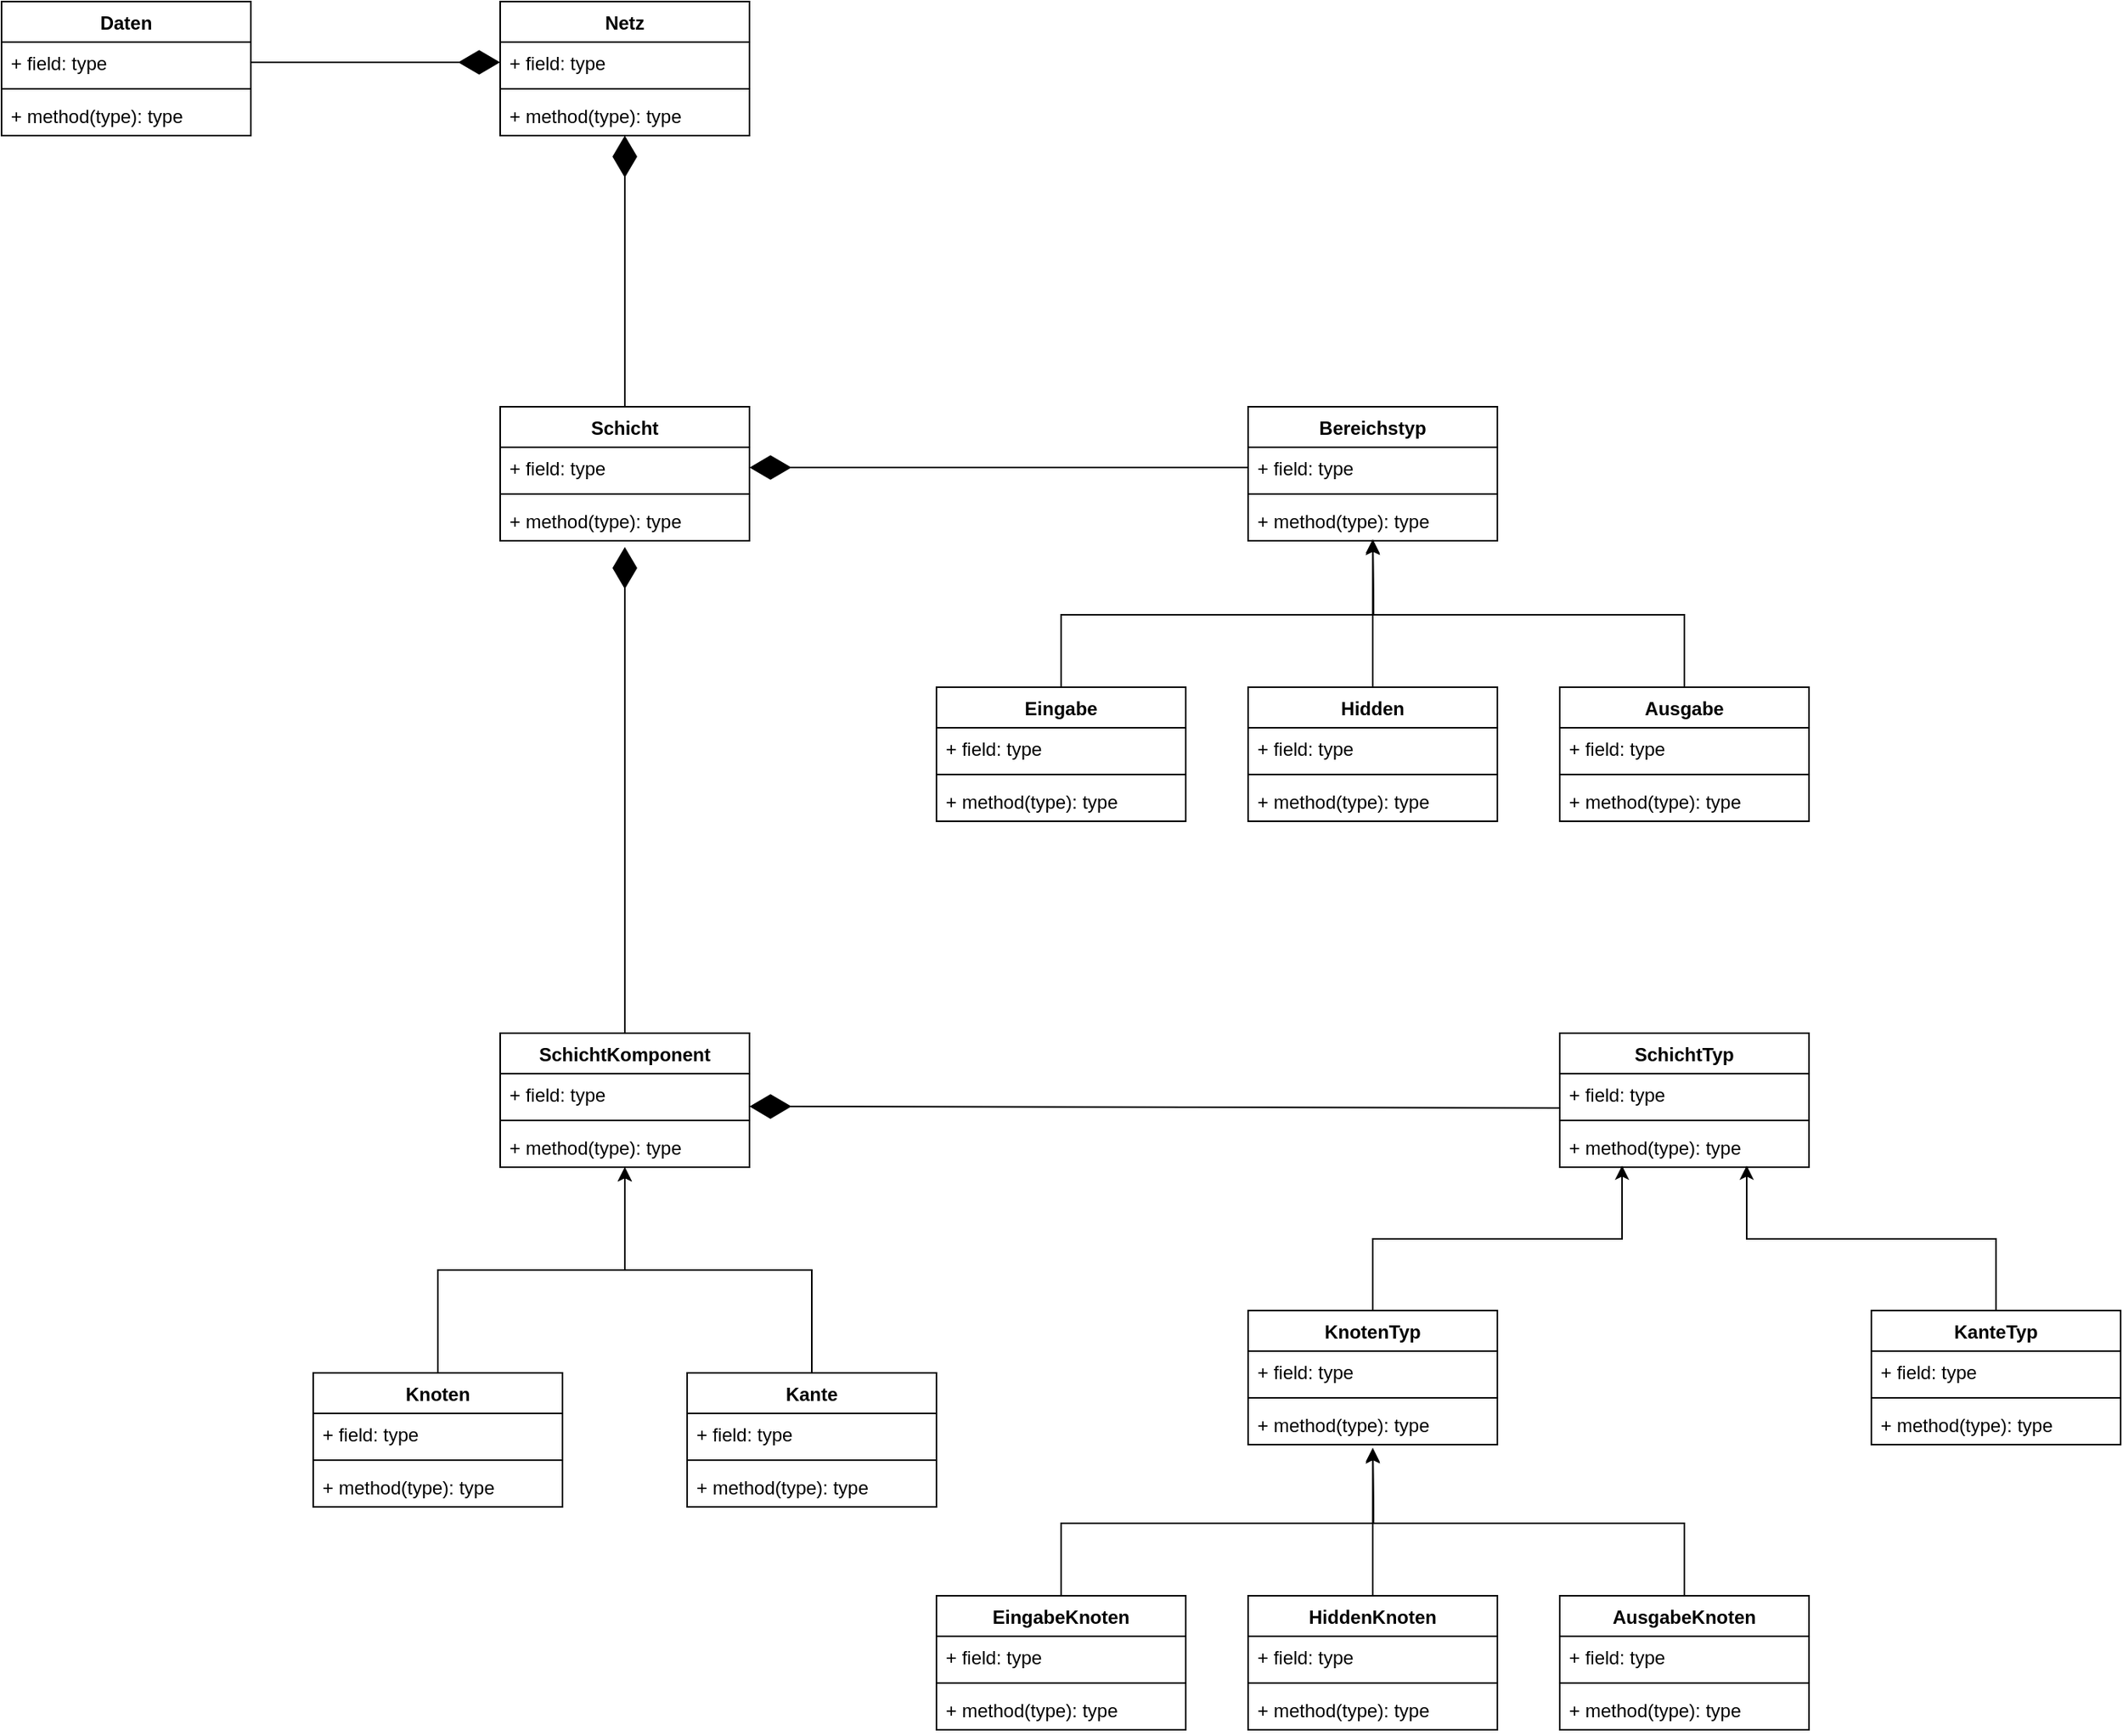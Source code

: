 <mxfile version="20.7.2" type="device"><diagram id="yg5tvU0-YH-fb5f8yUP2" name="Seite-1"><mxGraphModel dx="2321" dy="2056" grid="1" gridSize="10" guides="1" tooltips="1" connect="1" arrows="1" fold="1" page="1" pageScale="1" pageWidth="827" pageHeight="1169" math="0" shadow="0"><root><mxCell id="0"/><mxCell id="1" parent="0"/><mxCell id="HFAqdU0XJk6h-9sOX1NP-1" value="Bereichstyp" style="swimlane;fontStyle=1;align=center;verticalAlign=top;childLayout=stackLayout;horizontal=1;startSize=26;horizontalStack=0;resizeParent=1;resizeParentMax=0;resizeLast=0;collapsible=1;marginBottom=0;" vertex="1" parent="1"><mxGeometry x="560" y="140" width="160" height="86" as="geometry"/></mxCell><mxCell id="HFAqdU0XJk6h-9sOX1NP-2" value="+ field: type" style="text;strokeColor=none;fillColor=none;align=left;verticalAlign=top;spacingLeft=4;spacingRight=4;overflow=hidden;rotatable=0;points=[[0,0.5],[1,0.5]];portConstraint=eastwest;" vertex="1" parent="HFAqdU0XJk6h-9sOX1NP-1"><mxGeometry y="26" width="160" height="26" as="geometry"/></mxCell><mxCell id="HFAqdU0XJk6h-9sOX1NP-3" value="" style="line;strokeWidth=1;fillColor=none;align=left;verticalAlign=middle;spacingTop=-1;spacingLeft=3;spacingRight=3;rotatable=0;labelPosition=right;points=[];portConstraint=eastwest;strokeColor=inherit;" vertex="1" parent="HFAqdU0XJk6h-9sOX1NP-1"><mxGeometry y="52" width="160" height="8" as="geometry"/></mxCell><mxCell id="HFAqdU0XJk6h-9sOX1NP-4" value="+ method(type): type" style="text;strokeColor=none;fillColor=none;align=left;verticalAlign=top;spacingLeft=4;spacingRight=4;overflow=hidden;rotatable=0;points=[[0,0.5],[1,0.5]];portConstraint=eastwest;" vertex="1" parent="HFAqdU0XJk6h-9sOX1NP-1"><mxGeometry y="60" width="160" height="26" as="geometry"/></mxCell><mxCell id="HFAqdU0XJk6h-9sOX1NP-9" value="Schicht" style="swimlane;fontStyle=1;align=center;verticalAlign=top;childLayout=stackLayout;horizontal=1;startSize=26;horizontalStack=0;resizeParent=1;resizeParentMax=0;resizeLast=0;collapsible=1;marginBottom=0;" vertex="1" parent="1"><mxGeometry x="80" y="140" width="160" height="86" as="geometry"/></mxCell><mxCell id="HFAqdU0XJk6h-9sOX1NP-10" value="+ field: type" style="text;strokeColor=none;fillColor=none;align=left;verticalAlign=top;spacingLeft=4;spacingRight=4;overflow=hidden;rotatable=0;points=[[0,0.5],[1,0.5]];portConstraint=eastwest;" vertex="1" parent="HFAqdU0XJk6h-9sOX1NP-9"><mxGeometry y="26" width="160" height="26" as="geometry"/></mxCell><mxCell id="HFAqdU0XJk6h-9sOX1NP-11" value="" style="line;strokeWidth=1;fillColor=none;align=left;verticalAlign=middle;spacingTop=-1;spacingLeft=3;spacingRight=3;rotatable=0;labelPosition=right;points=[];portConstraint=eastwest;strokeColor=inherit;" vertex="1" parent="HFAqdU0XJk6h-9sOX1NP-9"><mxGeometry y="52" width="160" height="8" as="geometry"/></mxCell><mxCell id="HFAqdU0XJk6h-9sOX1NP-12" value="+ method(type): type" style="text;strokeColor=none;fillColor=none;align=left;verticalAlign=top;spacingLeft=4;spacingRight=4;overflow=hidden;rotatable=0;points=[[0,0.5],[1,0.5]];portConstraint=eastwest;" vertex="1" parent="HFAqdU0XJk6h-9sOX1NP-9"><mxGeometry y="60" width="160" height="26" as="geometry"/></mxCell><mxCell id="HFAqdU0XJk6h-9sOX1NP-31" style="edgeStyle=orthogonalEdgeStyle;rounded=0;orthogonalLoop=1;jettySize=auto;html=1;exitX=0.5;exitY=0;exitDx=0;exitDy=0;entryX=0.5;entryY=1;entryDx=0;entryDy=0;entryPerimeter=0;" edge="1" parent="1" source="HFAqdU0XJk6h-9sOX1NP-13"><mxGeometry relative="1" as="geometry"><mxPoint x="640" y="226" as="targetPoint"/></mxGeometry></mxCell><mxCell id="HFAqdU0XJk6h-9sOX1NP-13" value="Eingabe" style="swimlane;fontStyle=1;align=center;verticalAlign=top;childLayout=stackLayout;horizontal=1;startSize=26;horizontalStack=0;resizeParent=1;resizeParentMax=0;resizeLast=0;collapsible=1;marginBottom=0;" vertex="1" parent="1"><mxGeometry x="360" y="320" width="160" height="86" as="geometry"/></mxCell><mxCell id="HFAqdU0XJk6h-9sOX1NP-14" value="+ field: type" style="text;strokeColor=none;fillColor=none;align=left;verticalAlign=top;spacingLeft=4;spacingRight=4;overflow=hidden;rotatable=0;points=[[0,0.5],[1,0.5]];portConstraint=eastwest;" vertex="1" parent="HFAqdU0XJk6h-9sOX1NP-13"><mxGeometry y="26" width="160" height="26" as="geometry"/></mxCell><mxCell id="HFAqdU0XJk6h-9sOX1NP-15" value="" style="line;strokeWidth=1;fillColor=none;align=left;verticalAlign=middle;spacingTop=-1;spacingLeft=3;spacingRight=3;rotatable=0;labelPosition=right;points=[];portConstraint=eastwest;strokeColor=inherit;" vertex="1" parent="HFAqdU0XJk6h-9sOX1NP-13"><mxGeometry y="52" width="160" height="8" as="geometry"/></mxCell><mxCell id="HFAqdU0XJk6h-9sOX1NP-16" value="+ method(type): type" style="text;strokeColor=none;fillColor=none;align=left;verticalAlign=top;spacingLeft=4;spacingRight=4;overflow=hidden;rotatable=0;points=[[0,0.5],[1,0.5]];portConstraint=eastwest;" vertex="1" parent="HFAqdU0XJk6h-9sOX1NP-13"><mxGeometry y="60" width="160" height="26" as="geometry"/></mxCell><mxCell id="HFAqdU0XJk6h-9sOX1NP-33" style="edgeStyle=orthogonalEdgeStyle;rounded=0;orthogonalLoop=1;jettySize=auto;html=1;exitX=0.5;exitY=0;exitDx=0;exitDy=0;entryX=0.5;entryY=0.962;entryDx=0;entryDy=0;entryPerimeter=0;" edge="1" parent="1" source="HFAqdU0XJk6h-9sOX1NP-17"><mxGeometry relative="1" as="geometry"><mxPoint x="640" y="225.012" as="targetPoint"/></mxGeometry></mxCell><mxCell id="HFAqdU0XJk6h-9sOX1NP-17" value="Hidden" style="swimlane;fontStyle=1;align=center;verticalAlign=top;childLayout=stackLayout;horizontal=1;startSize=26;horizontalStack=0;resizeParent=1;resizeParentMax=0;resizeLast=0;collapsible=1;marginBottom=0;" vertex="1" parent="1"><mxGeometry x="560" y="320" width="160" height="86" as="geometry"/></mxCell><mxCell id="HFAqdU0XJk6h-9sOX1NP-18" value="+ field: type" style="text;strokeColor=none;fillColor=none;align=left;verticalAlign=top;spacingLeft=4;spacingRight=4;overflow=hidden;rotatable=0;points=[[0,0.5],[1,0.5]];portConstraint=eastwest;" vertex="1" parent="HFAqdU0XJk6h-9sOX1NP-17"><mxGeometry y="26" width="160" height="26" as="geometry"/></mxCell><mxCell id="HFAqdU0XJk6h-9sOX1NP-19" value="" style="line;strokeWidth=1;fillColor=none;align=left;verticalAlign=middle;spacingTop=-1;spacingLeft=3;spacingRight=3;rotatable=0;labelPosition=right;points=[];portConstraint=eastwest;strokeColor=inherit;" vertex="1" parent="HFAqdU0XJk6h-9sOX1NP-17"><mxGeometry y="52" width="160" height="8" as="geometry"/></mxCell><mxCell id="HFAqdU0XJk6h-9sOX1NP-20" value="+ method(type): type" style="text;strokeColor=none;fillColor=none;align=left;verticalAlign=top;spacingLeft=4;spacingRight=4;overflow=hidden;rotatable=0;points=[[0,0.5],[1,0.5]];portConstraint=eastwest;" vertex="1" parent="HFAqdU0XJk6h-9sOX1NP-17"><mxGeometry y="60" width="160" height="26" as="geometry"/></mxCell><mxCell id="HFAqdU0XJk6h-9sOX1NP-34" style="edgeStyle=orthogonalEdgeStyle;rounded=0;orthogonalLoop=1;jettySize=auto;html=1;exitX=0.5;exitY=0;exitDx=0;exitDy=0;entryX=0.5;entryY=1;entryDx=0;entryDy=0;entryPerimeter=0;" edge="1" parent="1" source="HFAqdU0XJk6h-9sOX1NP-21"><mxGeometry relative="1" as="geometry"><mxPoint x="640" y="226" as="targetPoint"/></mxGeometry></mxCell><mxCell id="HFAqdU0XJk6h-9sOX1NP-21" value="Ausgabe" style="swimlane;fontStyle=1;align=center;verticalAlign=top;childLayout=stackLayout;horizontal=1;startSize=26;horizontalStack=0;resizeParent=1;resizeParentMax=0;resizeLast=0;collapsible=1;marginBottom=0;" vertex="1" parent="1"><mxGeometry x="760" y="320" width="160" height="86" as="geometry"/></mxCell><mxCell id="HFAqdU0XJk6h-9sOX1NP-22" value="+ field: type" style="text;strokeColor=none;fillColor=none;align=left;verticalAlign=top;spacingLeft=4;spacingRight=4;overflow=hidden;rotatable=0;points=[[0,0.5],[1,0.5]];portConstraint=eastwest;" vertex="1" parent="HFAqdU0XJk6h-9sOX1NP-21"><mxGeometry y="26" width="160" height="26" as="geometry"/></mxCell><mxCell id="HFAqdU0XJk6h-9sOX1NP-23" value="" style="line;strokeWidth=1;fillColor=none;align=left;verticalAlign=middle;spacingTop=-1;spacingLeft=3;spacingRight=3;rotatable=0;labelPosition=right;points=[];portConstraint=eastwest;strokeColor=inherit;" vertex="1" parent="HFAqdU0XJk6h-9sOX1NP-21"><mxGeometry y="52" width="160" height="8" as="geometry"/></mxCell><mxCell id="HFAqdU0XJk6h-9sOX1NP-24" value="+ method(type): type" style="text;strokeColor=none;fillColor=none;align=left;verticalAlign=top;spacingLeft=4;spacingRight=4;overflow=hidden;rotatable=0;points=[[0,0.5],[1,0.5]];portConstraint=eastwest;" vertex="1" parent="HFAqdU0XJk6h-9sOX1NP-21"><mxGeometry y="60" width="160" height="26" as="geometry"/></mxCell><mxCell id="HFAqdU0XJk6h-9sOX1NP-29" value="" style="endArrow=diamondThin;endFill=1;endSize=24;html=1;rounded=0;entryX=1;entryY=0.5;entryDx=0;entryDy=0;exitX=0;exitY=0.5;exitDx=0;exitDy=0;" edge="1" parent="1" source="HFAqdU0XJk6h-9sOX1NP-2"><mxGeometry width="160" relative="1" as="geometry"><mxPoint x="370" y="370" as="sourcePoint"/><mxPoint x="240" y="179" as="targetPoint"/></mxGeometry></mxCell><mxCell id="HFAqdU0XJk6h-9sOX1NP-36" value="SchichtKomponent" style="swimlane;fontStyle=1;align=center;verticalAlign=top;childLayout=stackLayout;horizontal=1;startSize=26;horizontalStack=0;resizeParent=1;resizeParentMax=0;resizeLast=0;collapsible=1;marginBottom=0;" vertex="1" parent="1"><mxGeometry x="80" y="542" width="160" height="86" as="geometry"/></mxCell><mxCell id="HFAqdU0XJk6h-9sOX1NP-37" value="+ field: type" style="text;strokeColor=none;fillColor=none;align=left;verticalAlign=top;spacingLeft=4;spacingRight=4;overflow=hidden;rotatable=0;points=[[0,0.5],[1,0.5]];portConstraint=eastwest;" vertex="1" parent="HFAqdU0XJk6h-9sOX1NP-36"><mxGeometry y="26" width="160" height="26" as="geometry"/></mxCell><mxCell id="HFAqdU0XJk6h-9sOX1NP-38" value="" style="line;strokeWidth=1;fillColor=none;align=left;verticalAlign=middle;spacingTop=-1;spacingLeft=3;spacingRight=3;rotatable=0;labelPosition=right;points=[];portConstraint=eastwest;strokeColor=inherit;" vertex="1" parent="HFAqdU0XJk6h-9sOX1NP-36"><mxGeometry y="52" width="160" height="8" as="geometry"/></mxCell><mxCell id="HFAqdU0XJk6h-9sOX1NP-39" value="+ method(type): type" style="text;strokeColor=none;fillColor=none;align=left;verticalAlign=top;spacingLeft=4;spacingRight=4;overflow=hidden;rotatable=0;points=[[0,0.5],[1,0.5]];portConstraint=eastwest;" vertex="1" parent="HFAqdU0XJk6h-9sOX1NP-36"><mxGeometry y="60" width="160" height="26" as="geometry"/></mxCell><mxCell id="HFAqdU0XJk6h-9sOX1NP-40" value="" style="endArrow=diamondThin;endFill=1;endSize=24;html=1;rounded=0;entryX=0.5;entryY=1.154;entryDx=0;entryDy=0;entryPerimeter=0;exitX=0.5;exitY=0;exitDx=0;exitDy=0;" edge="1" parent="1" source="HFAqdU0XJk6h-9sOX1NP-36" target="HFAqdU0XJk6h-9sOX1NP-12"><mxGeometry width="160" relative="1" as="geometry"><mxPoint x="290" y="390" as="sourcePoint"/><mxPoint x="450" y="390" as="targetPoint"/></mxGeometry></mxCell><mxCell id="HFAqdU0XJk6h-9sOX1NP-69" style="edgeStyle=orthogonalEdgeStyle;rounded=0;orthogonalLoop=1;jettySize=auto;html=1;exitX=0.5;exitY=0;exitDx=0;exitDy=0;entryX=0.25;entryY=0.962;entryDx=0;entryDy=0;entryPerimeter=0;" edge="1" parent="1" source="HFAqdU0XJk6h-9sOX1NP-41" target="HFAqdU0XJk6h-9sOX1NP-68"><mxGeometry relative="1" as="geometry"/></mxCell><mxCell id="HFAqdU0XJk6h-9sOX1NP-41" value="KnotenTyp" style="swimlane;fontStyle=1;align=center;verticalAlign=top;childLayout=stackLayout;horizontal=1;startSize=26;horizontalStack=0;resizeParent=1;resizeParentMax=0;resizeLast=0;collapsible=1;marginBottom=0;" vertex="1" parent="1"><mxGeometry x="560" y="720" width="160" height="86" as="geometry"/></mxCell><mxCell id="HFAqdU0XJk6h-9sOX1NP-42" value="+ field: type" style="text;strokeColor=none;fillColor=none;align=left;verticalAlign=top;spacingLeft=4;spacingRight=4;overflow=hidden;rotatable=0;points=[[0,0.5],[1,0.5]];portConstraint=eastwest;" vertex="1" parent="HFAqdU0XJk6h-9sOX1NP-41"><mxGeometry y="26" width="160" height="26" as="geometry"/></mxCell><mxCell id="HFAqdU0XJk6h-9sOX1NP-43" value="" style="line;strokeWidth=1;fillColor=none;align=left;verticalAlign=middle;spacingTop=-1;spacingLeft=3;spacingRight=3;rotatable=0;labelPosition=right;points=[];portConstraint=eastwest;strokeColor=inherit;" vertex="1" parent="HFAqdU0XJk6h-9sOX1NP-41"><mxGeometry y="52" width="160" height="8" as="geometry"/></mxCell><mxCell id="HFAqdU0XJk6h-9sOX1NP-44" value="+ method(type): type" style="text;strokeColor=none;fillColor=none;align=left;verticalAlign=top;spacingLeft=4;spacingRight=4;overflow=hidden;rotatable=0;points=[[0,0.5],[1,0.5]];portConstraint=eastwest;" vertex="1" parent="HFAqdU0XJk6h-9sOX1NP-41"><mxGeometry y="60" width="160" height="26" as="geometry"/></mxCell><mxCell id="HFAqdU0XJk6h-9sOX1NP-46" style="edgeStyle=orthogonalEdgeStyle;rounded=0;orthogonalLoop=1;jettySize=auto;html=1;exitX=0.5;exitY=0;exitDx=0;exitDy=0;entryX=0.5;entryY=1;entryDx=0;entryDy=0;entryPerimeter=0;" edge="1" parent="1" source="HFAqdU0XJk6h-9sOX1NP-47"><mxGeometry relative="1" as="geometry"><mxPoint x="640" y="808.99" as="targetPoint"/></mxGeometry></mxCell><mxCell id="HFAqdU0XJk6h-9sOX1NP-47" value="EingabeKnoten" style="swimlane;fontStyle=1;align=center;verticalAlign=top;childLayout=stackLayout;horizontal=1;startSize=26;horizontalStack=0;resizeParent=1;resizeParentMax=0;resizeLast=0;collapsible=1;marginBottom=0;" vertex="1" parent="1"><mxGeometry x="360" y="902.99" width="160" height="86" as="geometry"/></mxCell><mxCell id="HFAqdU0XJk6h-9sOX1NP-48" value="+ field: type" style="text;strokeColor=none;fillColor=none;align=left;verticalAlign=top;spacingLeft=4;spacingRight=4;overflow=hidden;rotatable=0;points=[[0,0.5],[1,0.5]];portConstraint=eastwest;" vertex="1" parent="HFAqdU0XJk6h-9sOX1NP-47"><mxGeometry y="26" width="160" height="26" as="geometry"/></mxCell><mxCell id="HFAqdU0XJk6h-9sOX1NP-49" value="" style="line;strokeWidth=1;fillColor=none;align=left;verticalAlign=middle;spacingTop=-1;spacingLeft=3;spacingRight=3;rotatable=0;labelPosition=right;points=[];portConstraint=eastwest;strokeColor=inherit;" vertex="1" parent="HFAqdU0XJk6h-9sOX1NP-47"><mxGeometry y="52" width="160" height="8" as="geometry"/></mxCell><mxCell id="HFAqdU0XJk6h-9sOX1NP-50" value="+ method(type): type" style="text;strokeColor=none;fillColor=none;align=left;verticalAlign=top;spacingLeft=4;spacingRight=4;overflow=hidden;rotatable=0;points=[[0,0.5],[1,0.5]];portConstraint=eastwest;" vertex="1" parent="HFAqdU0XJk6h-9sOX1NP-47"><mxGeometry y="60" width="160" height="26" as="geometry"/></mxCell><mxCell id="HFAqdU0XJk6h-9sOX1NP-51" style="edgeStyle=orthogonalEdgeStyle;rounded=0;orthogonalLoop=1;jettySize=auto;html=1;exitX=0.5;exitY=0;exitDx=0;exitDy=0;entryX=0.5;entryY=0.962;entryDx=0;entryDy=0;entryPerimeter=0;" edge="1" parent="1" source="HFAqdU0XJk6h-9sOX1NP-52"><mxGeometry relative="1" as="geometry"><mxPoint x="640" y="808.002" as="targetPoint"/></mxGeometry></mxCell><mxCell id="HFAqdU0XJk6h-9sOX1NP-52" value="HiddenKnoten" style="swimlane;fontStyle=1;align=center;verticalAlign=top;childLayout=stackLayout;horizontal=1;startSize=26;horizontalStack=0;resizeParent=1;resizeParentMax=0;resizeLast=0;collapsible=1;marginBottom=0;" vertex="1" parent="1"><mxGeometry x="560" y="902.99" width="160" height="86" as="geometry"/></mxCell><mxCell id="HFAqdU0XJk6h-9sOX1NP-53" value="+ field: type" style="text;strokeColor=none;fillColor=none;align=left;verticalAlign=top;spacingLeft=4;spacingRight=4;overflow=hidden;rotatable=0;points=[[0,0.5],[1,0.5]];portConstraint=eastwest;" vertex="1" parent="HFAqdU0XJk6h-9sOX1NP-52"><mxGeometry y="26" width="160" height="26" as="geometry"/></mxCell><mxCell id="HFAqdU0XJk6h-9sOX1NP-54" value="" style="line;strokeWidth=1;fillColor=none;align=left;verticalAlign=middle;spacingTop=-1;spacingLeft=3;spacingRight=3;rotatable=0;labelPosition=right;points=[];portConstraint=eastwest;strokeColor=inherit;" vertex="1" parent="HFAqdU0XJk6h-9sOX1NP-52"><mxGeometry y="52" width="160" height="8" as="geometry"/></mxCell><mxCell id="HFAqdU0XJk6h-9sOX1NP-55" value="+ method(type): type" style="text;strokeColor=none;fillColor=none;align=left;verticalAlign=top;spacingLeft=4;spacingRight=4;overflow=hidden;rotatable=0;points=[[0,0.5],[1,0.5]];portConstraint=eastwest;" vertex="1" parent="HFAqdU0XJk6h-9sOX1NP-52"><mxGeometry y="60" width="160" height="26" as="geometry"/></mxCell><mxCell id="HFAqdU0XJk6h-9sOX1NP-56" style="edgeStyle=orthogonalEdgeStyle;rounded=0;orthogonalLoop=1;jettySize=auto;html=1;exitX=0.5;exitY=0;exitDx=0;exitDy=0;entryX=0.5;entryY=1;entryDx=0;entryDy=0;entryPerimeter=0;" edge="1" parent="1" source="HFAqdU0XJk6h-9sOX1NP-57"><mxGeometry relative="1" as="geometry"><mxPoint x="640" y="808.99" as="targetPoint"/></mxGeometry></mxCell><mxCell id="HFAqdU0XJk6h-9sOX1NP-57" value="AusgabeKnoten" style="swimlane;fontStyle=1;align=center;verticalAlign=top;childLayout=stackLayout;horizontal=1;startSize=26;horizontalStack=0;resizeParent=1;resizeParentMax=0;resizeLast=0;collapsible=1;marginBottom=0;" vertex="1" parent="1"><mxGeometry x="760" y="902.99" width="160" height="86" as="geometry"/></mxCell><mxCell id="HFAqdU0XJk6h-9sOX1NP-58" value="+ field: type" style="text;strokeColor=none;fillColor=none;align=left;verticalAlign=top;spacingLeft=4;spacingRight=4;overflow=hidden;rotatable=0;points=[[0,0.5],[1,0.5]];portConstraint=eastwest;" vertex="1" parent="HFAqdU0XJk6h-9sOX1NP-57"><mxGeometry y="26" width="160" height="26" as="geometry"/></mxCell><mxCell id="HFAqdU0XJk6h-9sOX1NP-59" value="" style="line;strokeWidth=1;fillColor=none;align=left;verticalAlign=middle;spacingTop=-1;spacingLeft=3;spacingRight=3;rotatable=0;labelPosition=right;points=[];portConstraint=eastwest;strokeColor=inherit;" vertex="1" parent="HFAqdU0XJk6h-9sOX1NP-57"><mxGeometry y="52" width="160" height="8" as="geometry"/></mxCell><mxCell id="HFAqdU0XJk6h-9sOX1NP-60" value="+ method(type): type" style="text;strokeColor=none;fillColor=none;align=left;verticalAlign=top;spacingLeft=4;spacingRight=4;overflow=hidden;rotatable=0;points=[[0,0.5],[1,0.5]];portConstraint=eastwest;" vertex="1" parent="HFAqdU0XJk6h-9sOX1NP-57"><mxGeometry y="60" width="160" height="26" as="geometry"/></mxCell><mxCell id="HFAqdU0XJk6h-9sOX1NP-70" style="edgeStyle=orthogonalEdgeStyle;rounded=0;orthogonalLoop=1;jettySize=auto;html=1;exitX=0.5;exitY=0;exitDx=0;exitDy=0;entryX=0.75;entryY=0.962;entryDx=0;entryDy=0;entryPerimeter=0;" edge="1" parent="1" source="HFAqdU0XJk6h-9sOX1NP-61" target="HFAqdU0XJk6h-9sOX1NP-68"><mxGeometry relative="1" as="geometry"/></mxCell><mxCell id="HFAqdU0XJk6h-9sOX1NP-61" value="KanteTyp" style="swimlane;fontStyle=1;align=center;verticalAlign=top;childLayout=stackLayout;horizontal=1;startSize=26;horizontalStack=0;resizeParent=1;resizeParentMax=0;resizeLast=0;collapsible=1;marginBottom=0;" vertex="1" parent="1"><mxGeometry x="960" y="720" width="160" height="86" as="geometry"/></mxCell><mxCell id="HFAqdU0XJk6h-9sOX1NP-62" value="+ field: type" style="text;strokeColor=none;fillColor=none;align=left;verticalAlign=top;spacingLeft=4;spacingRight=4;overflow=hidden;rotatable=0;points=[[0,0.5],[1,0.5]];portConstraint=eastwest;" vertex="1" parent="HFAqdU0XJk6h-9sOX1NP-61"><mxGeometry y="26" width="160" height="26" as="geometry"/></mxCell><mxCell id="HFAqdU0XJk6h-9sOX1NP-63" value="" style="line;strokeWidth=1;fillColor=none;align=left;verticalAlign=middle;spacingTop=-1;spacingLeft=3;spacingRight=3;rotatable=0;labelPosition=right;points=[];portConstraint=eastwest;strokeColor=inherit;" vertex="1" parent="HFAqdU0XJk6h-9sOX1NP-61"><mxGeometry y="52" width="160" height="8" as="geometry"/></mxCell><mxCell id="HFAqdU0XJk6h-9sOX1NP-64" value="+ method(type): type" style="text;strokeColor=none;fillColor=none;align=left;verticalAlign=top;spacingLeft=4;spacingRight=4;overflow=hidden;rotatable=0;points=[[0,0.5],[1,0.5]];portConstraint=eastwest;" vertex="1" parent="HFAqdU0XJk6h-9sOX1NP-61"><mxGeometry y="60" width="160" height="26" as="geometry"/></mxCell><mxCell id="HFAqdU0XJk6h-9sOX1NP-65" value="SchichtTyp" style="swimlane;fontStyle=1;align=center;verticalAlign=top;childLayout=stackLayout;horizontal=1;startSize=26;horizontalStack=0;resizeParent=1;resizeParentMax=0;resizeLast=0;collapsible=1;marginBottom=0;" vertex="1" parent="1"><mxGeometry x="760" y="542" width="160" height="86" as="geometry"/></mxCell><mxCell id="HFAqdU0XJk6h-9sOX1NP-66" value="+ field: type" style="text;strokeColor=none;fillColor=none;align=left;verticalAlign=top;spacingLeft=4;spacingRight=4;overflow=hidden;rotatable=0;points=[[0,0.5],[1,0.5]];portConstraint=eastwest;" vertex="1" parent="HFAqdU0XJk6h-9sOX1NP-65"><mxGeometry y="26" width="160" height="26" as="geometry"/></mxCell><mxCell id="HFAqdU0XJk6h-9sOX1NP-67" value="" style="line;strokeWidth=1;fillColor=none;align=left;verticalAlign=middle;spacingTop=-1;spacingLeft=3;spacingRight=3;rotatable=0;labelPosition=right;points=[];portConstraint=eastwest;strokeColor=inherit;" vertex="1" parent="HFAqdU0XJk6h-9sOX1NP-65"><mxGeometry y="52" width="160" height="8" as="geometry"/></mxCell><mxCell id="HFAqdU0XJk6h-9sOX1NP-68" value="+ method(type): type" style="text;strokeColor=none;fillColor=none;align=left;verticalAlign=top;spacingLeft=4;spacingRight=4;overflow=hidden;rotatable=0;points=[[0,0.5],[1,0.5]];portConstraint=eastwest;" vertex="1" parent="HFAqdU0XJk6h-9sOX1NP-65"><mxGeometry y="60" width="160" height="26" as="geometry"/></mxCell><mxCell id="HFAqdU0XJk6h-9sOX1NP-71" value="" style="endArrow=diamondThin;endFill=1;endSize=24;html=1;rounded=0;entryX=1;entryY=0.808;entryDx=0;entryDy=0;entryPerimeter=0;exitX=0;exitY=0.846;exitDx=0;exitDy=0;exitPerimeter=0;" edge="1" parent="1" source="HFAqdU0XJk6h-9sOX1NP-66" target="HFAqdU0XJk6h-9sOX1NP-37"><mxGeometry width="160" relative="1" as="geometry"><mxPoint x="480" y="690" as="sourcePoint"/><mxPoint x="640" y="690" as="targetPoint"/></mxGeometry></mxCell><mxCell id="HFAqdU0XJk6h-9sOX1NP-80" style="edgeStyle=orthogonalEdgeStyle;rounded=0;orthogonalLoop=1;jettySize=auto;html=1;exitX=0.5;exitY=0;exitDx=0;exitDy=0;entryX=0.5;entryY=1;entryDx=0;entryDy=0;entryPerimeter=0;" edge="1" parent="1" source="HFAqdU0XJk6h-9sOX1NP-72" target="HFAqdU0XJk6h-9sOX1NP-39"><mxGeometry relative="1" as="geometry"/></mxCell><mxCell id="HFAqdU0XJk6h-9sOX1NP-72" value="Knoten" style="swimlane;fontStyle=1;align=center;verticalAlign=top;childLayout=stackLayout;horizontal=1;startSize=26;horizontalStack=0;resizeParent=1;resizeParentMax=0;resizeLast=0;collapsible=1;marginBottom=0;" vertex="1" parent="1"><mxGeometry x="-40" y="760" width="160" height="86" as="geometry"/></mxCell><mxCell id="HFAqdU0XJk6h-9sOX1NP-73" value="+ field: type" style="text;strokeColor=none;fillColor=none;align=left;verticalAlign=top;spacingLeft=4;spacingRight=4;overflow=hidden;rotatable=0;points=[[0,0.5],[1,0.5]];portConstraint=eastwest;" vertex="1" parent="HFAqdU0XJk6h-9sOX1NP-72"><mxGeometry y="26" width="160" height="26" as="geometry"/></mxCell><mxCell id="HFAqdU0XJk6h-9sOX1NP-74" value="" style="line;strokeWidth=1;fillColor=none;align=left;verticalAlign=middle;spacingTop=-1;spacingLeft=3;spacingRight=3;rotatable=0;labelPosition=right;points=[];portConstraint=eastwest;strokeColor=inherit;" vertex="1" parent="HFAqdU0XJk6h-9sOX1NP-72"><mxGeometry y="52" width="160" height="8" as="geometry"/></mxCell><mxCell id="HFAqdU0XJk6h-9sOX1NP-75" value="+ method(type): type" style="text;strokeColor=none;fillColor=none;align=left;verticalAlign=top;spacingLeft=4;spacingRight=4;overflow=hidden;rotatable=0;points=[[0,0.5],[1,0.5]];portConstraint=eastwest;" vertex="1" parent="HFAqdU0XJk6h-9sOX1NP-72"><mxGeometry y="60" width="160" height="26" as="geometry"/></mxCell><mxCell id="HFAqdU0XJk6h-9sOX1NP-81" style="edgeStyle=orthogonalEdgeStyle;rounded=0;orthogonalLoop=1;jettySize=auto;html=1;exitX=0.5;exitY=0;exitDx=0;exitDy=0;entryX=0.5;entryY=1;entryDx=0;entryDy=0;entryPerimeter=0;" edge="1" parent="1" source="HFAqdU0XJk6h-9sOX1NP-76" target="HFAqdU0XJk6h-9sOX1NP-39"><mxGeometry relative="1" as="geometry"/></mxCell><mxCell id="HFAqdU0XJk6h-9sOX1NP-76" value="Kante&#10;" style="swimlane;fontStyle=1;align=center;verticalAlign=top;childLayout=stackLayout;horizontal=1;startSize=26;horizontalStack=0;resizeParent=1;resizeParentMax=0;resizeLast=0;collapsible=1;marginBottom=0;" vertex="1" parent="1"><mxGeometry x="200" y="760" width="160" height="86" as="geometry"/></mxCell><mxCell id="HFAqdU0XJk6h-9sOX1NP-77" value="+ field: type" style="text;strokeColor=none;fillColor=none;align=left;verticalAlign=top;spacingLeft=4;spacingRight=4;overflow=hidden;rotatable=0;points=[[0,0.5],[1,0.5]];portConstraint=eastwest;" vertex="1" parent="HFAqdU0XJk6h-9sOX1NP-76"><mxGeometry y="26" width="160" height="26" as="geometry"/></mxCell><mxCell id="HFAqdU0XJk6h-9sOX1NP-78" value="" style="line;strokeWidth=1;fillColor=none;align=left;verticalAlign=middle;spacingTop=-1;spacingLeft=3;spacingRight=3;rotatable=0;labelPosition=right;points=[];portConstraint=eastwest;strokeColor=inherit;" vertex="1" parent="HFAqdU0XJk6h-9sOX1NP-76"><mxGeometry y="52" width="160" height="8" as="geometry"/></mxCell><mxCell id="HFAqdU0XJk6h-9sOX1NP-79" value="+ method(type): type" style="text;strokeColor=none;fillColor=none;align=left;verticalAlign=top;spacingLeft=4;spacingRight=4;overflow=hidden;rotatable=0;points=[[0,0.5],[1,0.5]];portConstraint=eastwest;" vertex="1" parent="HFAqdU0XJk6h-9sOX1NP-76"><mxGeometry y="60" width="160" height="26" as="geometry"/></mxCell><mxCell id="HFAqdU0XJk6h-9sOX1NP-82" value="Netz" style="swimlane;fontStyle=1;align=center;verticalAlign=top;childLayout=stackLayout;horizontal=1;startSize=26;horizontalStack=0;resizeParent=1;resizeParentMax=0;resizeLast=0;collapsible=1;marginBottom=0;" vertex="1" parent="1"><mxGeometry x="80" y="-120" width="160" height="86" as="geometry"/></mxCell><mxCell id="HFAqdU0XJk6h-9sOX1NP-83" value="+ field: type" style="text;strokeColor=none;fillColor=none;align=left;verticalAlign=top;spacingLeft=4;spacingRight=4;overflow=hidden;rotatable=0;points=[[0,0.5],[1,0.5]];portConstraint=eastwest;" vertex="1" parent="HFAqdU0XJk6h-9sOX1NP-82"><mxGeometry y="26" width="160" height="26" as="geometry"/></mxCell><mxCell id="HFAqdU0XJk6h-9sOX1NP-84" value="" style="line;strokeWidth=1;fillColor=none;align=left;verticalAlign=middle;spacingTop=-1;spacingLeft=3;spacingRight=3;rotatable=0;labelPosition=right;points=[];portConstraint=eastwest;strokeColor=inherit;" vertex="1" parent="HFAqdU0XJk6h-9sOX1NP-82"><mxGeometry y="52" width="160" height="8" as="geometry"/></mxCell><mxCell id="HFAqdU0XJk6h-9sOX1NP-85" value="+ method(type): type" style="text;strokeColor=none;fillColor=none;align=left;verticalAlign=top;spacingLeft=4;spacingRight=4;overflow=hidden;rotatable=0;points=[[0,0.5],[1,0.5]];portConstraint=eastwest;" vertex="1" parent="HFAqdU0XJk6h-9sOX1NP-82"><mxGeometry y="60" width="160" height="26" as="geometry"/></mxCell><mxCell id="HFAqdU0XJk6h-9sOX1NP-86" value="" style="endArrow=diamondThin;endFill=1;endSize=24;html=1;rounded=0;exitX=0.5;exitY=0;exitDx=0;exitDy=0;" edge="1" parent="1" source="HFAqdU0XJk6h-9sOX1NP-9" target="HFAqdU0XJk6h-9sOX1NP-85"><mxGeometry width="160" relative="1" as="geometry"><mxPoint x="480" y="160" as="sourcePoint"/><mxPoint x="160" y="-30" as="targetPoint"/></mxGeometry></mxCell><mxCell id="HFAqdU0XJk6h-9sOX1NP-87" value="Daten" style="swimlane;fontStyle=1;align=center;verticalAlign=top;childLayout=stackLayout;horizontal=1;startSize=26;horizontalStack=0;resizeParent=1;resizeParentMax=0;resizeLast=0;collapsible=1;marginBottom=0;" vertex="1" parent="1"><mxGeometry x="-240" y="-120" width="160" height="86" as="geometry"/></mxCell><mxCell id="HFAqdU0XJk6h-9sOX1NP-88" value="+ field: type" style="text;strokeColor=none;fillColor=none;align=left;verticalAlign=top;spacingLeft=4;spacingRight=4;overflow=hidden;rotatable=0;points=[[0,0.5],[1,0.5]];portConstraint=eastwest;" vertex="1" parent="HFAqdU0XJk6h-9sOX1NP-87"><mxGeometry y="26" width="160" height="26" as="geometry"/></mxCell><mxCell id="HFAqdU0XJk6h-9sOX1NP-89" value="" style="line;strokeWidth=1;fillColor=none;align=left;verticalAlign=middle;spacingTop=-1;spacingLeft=3;spacingRight=3;rotatable=0;labelPosition=right;points=[];portConstraint=eastwest;strokeColor=inherit;" vertex="1" parent="HFAqdU0XJk6h-9sOX1NP-87"><mxGeometry y="52" width="160" height="8" as="geometry"/></mxCell><mxCell id="HFAqdU0XJk6h-9sOX1NP-90" value="+ method(type): type" style="text;strokeColor=none;fillColor=none;align=left;verticalAlign=top;spacingLeft=4;spacingRight=4;overflow=hidden;rotatable=0;points=[[0,0.5],[1,0.5]];portConstraint=eastwest;" vertex="1" parent="HFAqdU0XJk6h-9sOX1NP-87"><mxGeometry y="60" width="160" height="26" as="geometry"/></mxCell><mxCell id="HFAqdU0XJk6h-9sOX1NP-92" value="" style="endArrow=diamondThin;endFill=1;endSize=24;html=1;rounded=0;entryX=0;entryY=0.5;entryDx=0;entryDy=0;exitX=1;exitY=0.5;exitDx=0;exitDy=0;" edge="1" parent="1" source="HFAqdU0XJk6h-9sOX1NP-88" target="HFAqdU0XJk6h-9sOX1NP-83"><mxGeometry width="160" relative="1" as="geometry"><mxPoint x="350" y="10" as="sourcePoint"/><mxPoint x="510" y="10" as="targetPoint"/></mxGeometry></mxCell></root></mxGraphModel></diagram></mxfile>